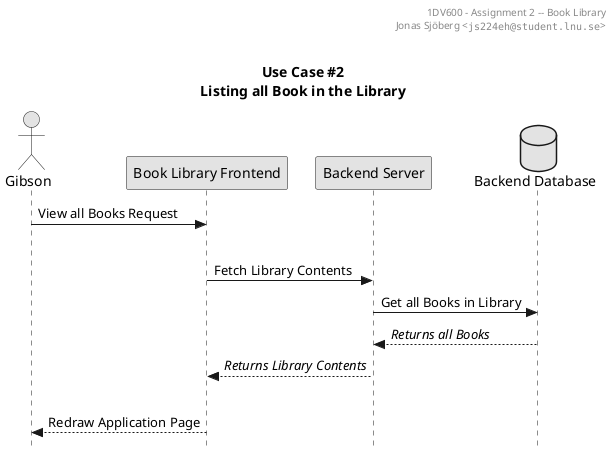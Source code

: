 ' ~~~~~~~~~~~~~~~~~~~~~~~~~~~~~~~~~~~~~~~~~~~~~~~~~
' 1DV600 -- Software Technology
' Assignment 2: Analysis, Design and Implementation
' ~~~~~~~~~~~~~~~~~~~~~~~~~~~~~~~~~~~~~~~~~~~~~~~~~
' Created by Jonas Sjöberg (js224eh) on 2017-02-18.

@startuml
' debug flag creates a 'svek.dot' and 'svek.svg' file in ~/
' !pragma svek_trace on

skinparam {
    monochrome true
    backgroundColor transparent
    classBackgroundColor transparent
    style strictuml
}


header
1DV600 - Assignment 2 -- Book Library
Jonas Sjöberg <""js224eh@student.lnu.se"">
end header

title \nUse Case #2\nListing all Book in the Library


actor Gibson

Gibson -> "Book Library Frontend" as frontend: View all Books Request
|||
frontend -> "Backend Server" as backend: Fetch Library Contents

database "Backend Database" as db
backend -> db: Get all Books in Library
backend <-- db: //Returns all Books//

frontend <-- backend: //Returns Library Contents//
|||
frontend --> Gibson: Redraw Application Page

@enduml
